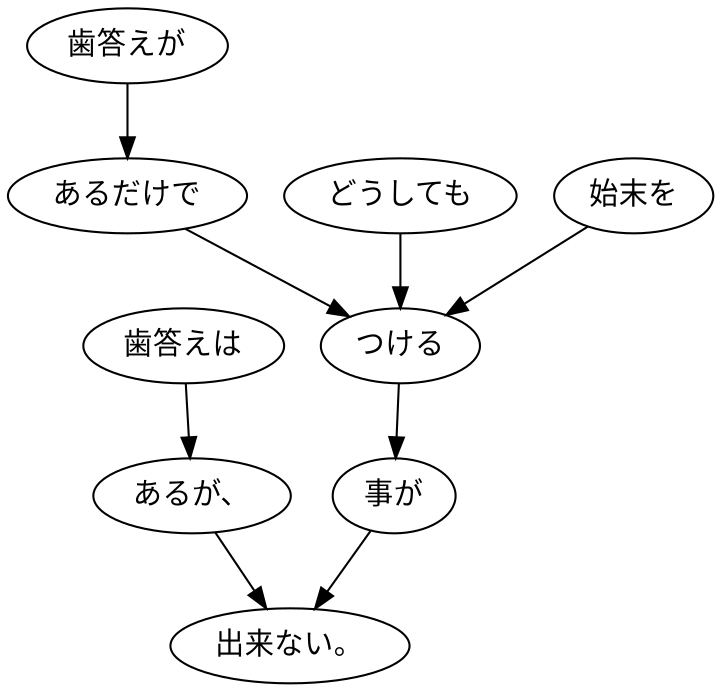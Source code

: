 digraph graph596 {
	node0 [label="歯答えは"];
	node1 [label="あるが、"];
	node2 [label="歯答えが"];
	node3 [label="あるだけで"];
	node4 [label="どうしても"];
	node5 [label="始末を"];
	node6 [label="つける"];
	node7 [label="事が"];
	node8 [label="出来ない。"];
	node0 -> node1;
	node1 -> node8;
	node2 -> node3;
	node3 -> node6;
	node4 -> node6;
	node5 -> node6;
	node6 -> node7;
	node7 -> node8;
}
